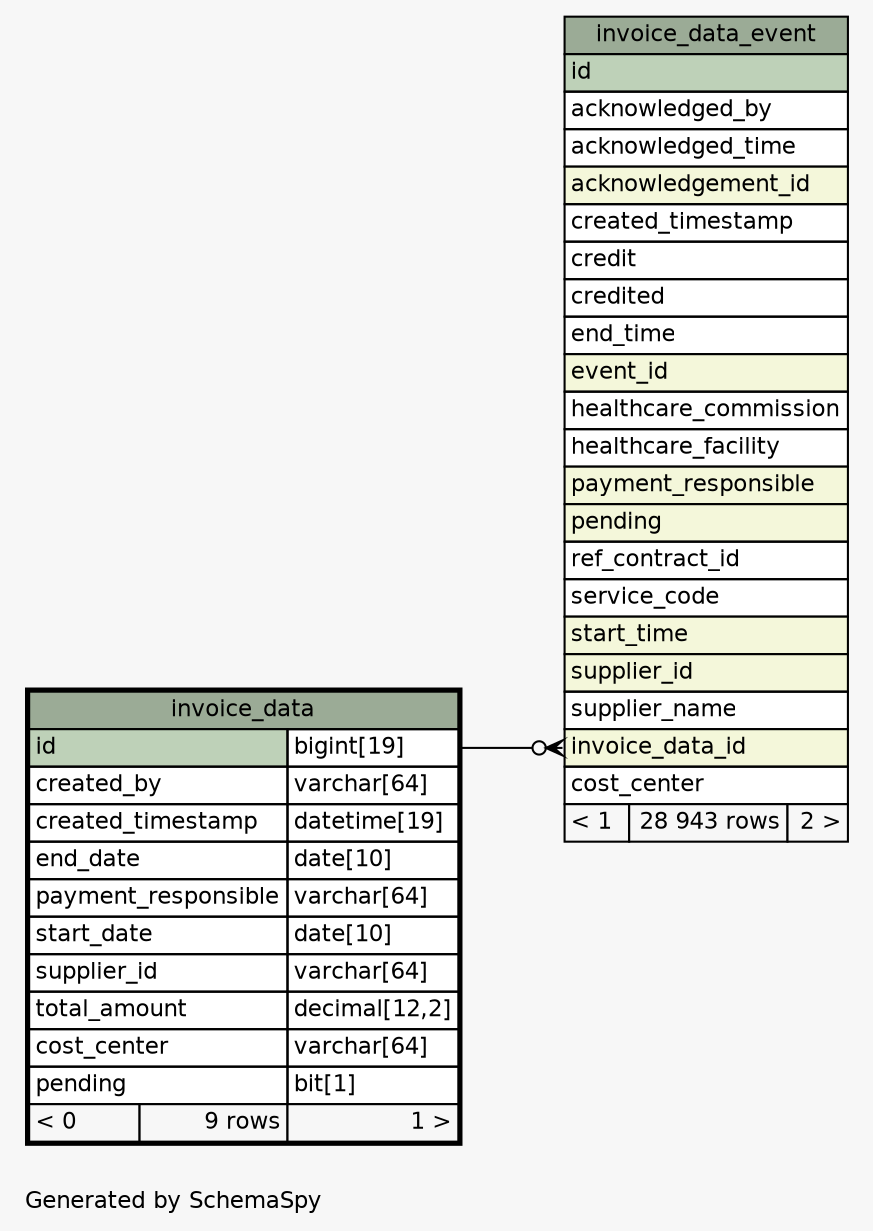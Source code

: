 // dot 2.38.0 on Windows 8.1 6.3
// SchemaSpy rev 590
digraph "oneDegreeRelationshipsDiagram" {
  graph [
    rankdir="RL"
    bgcolor="#f7f7f7"
    label="\nGenerated by SchemaSpy"
    labeljust="l"
    nodesep="0.18"
    ranksep="0.46"
    fontname="Helvetica"
    fontsize="11"
  ];
  node [
    fontname="Helvetica"
    fontsize="11"
    shape="plaintext"
  ];
  edge [
    arrowsize="0.8"
  ];
  "invoice_data_event":"invoice_data_id":w -> "invoice_data":"id.type":e [arrowhead=none dir=back arrowtail=crowodot];
  "invoice_data" [
    label=<
    <TABLE BORDER="2" CELLBORDER="1" CELLSPACING="0" BGCOLOR="#ffffff">
      <TR><TD COLSPAN="3" BGCOLOR="#9bab96" ALIGN="CENTER">invoice_data</TD></TR>
      <TR><TD PORT="id" COLSPAN="2" BGCOLOR="#bed1b8" ALIGN="LEFT">id</TD><TD PORT="id.type" ALIGN="LEFT">bigint[19]</TD></TR>
      <TR><TD PORT="created_by" COLSPAN="2" ALIGN="LEFT">created_by</TD><TD PORT="created_by.type" ALIGN="LEFT">varchar[64]</TD></TR>
      <TR><TD PORT="created_timestamp" COLSPAN="2" ALIGN="LEFT">created_timestamp</TD><TD PORT="created_timestamp.type" ALIGN="LEFT">datetime[19]</TD></TR>
      <TR><TD PORT="end_date" COLSPAN="2" ALIGN="LEFT">end_date</TD><TD PORT="end_date.type" ALIGN="LEFT">date[10]</TD></TR>
      <TR><TD PORT="payment_responsible" COLSPAN="2" ALIGN="LEFT">payment_responsible</TD><TD PORT="payment_responsible.type" ALIGN="LEFT">varchar[64]</TD></TR>
      <TR><TD PORT="start_date" COLSPAN="2" ALIGN="LEFT">start_date</TD><TD PORT="start_date.type" ALIGN="LEFT">date[10]</TD></TR>
      <TR><TD PORT="supplier_id" COLSPAN="2" ALIGN="LEFT">supplier_id</TD><TD PORT="supplier_id.type" ALIGN="LEFT">varchar[64]</TD></TR>
      <TR><TD PORT="total_amount" COLSPAN="2" ALIGN="LEFT">total_amount</TD><TD PORT="total_amount.type" ALIGN="LEFT">decimal[12,2]</TD></TR>
      <TR><TD PORT="cost_center" COLSPAN="2" ALIGN="LEFT">cost_center</TD><TD PORT="cost_center.type" ALIGN="LEFT">varchar[64]</TD></TR>
      <TR><TD PORT="pending" COLSPAN="2" ALIGN="LEFT">pending</TD><TD PORT="pending.type" ALIGN="LEFT">bit[1]</TD></TR>
      <TR><TD ALIGN="LEFT" BGCOLOR="#f7f7f7">&lt; 0</TD><TD ALIGN="RIGHT" BGCOLOR="#f7f7f7">9 rows</TD><TD ALIGN="RIGHT" BGCOLOR="#f7f7f7">1 &gt;</TD></TR>
    </TABLE>>
    URL="invoice_data.html"
    tooltip="invoice_data"
  ];
  "invoice_data_event" [
    label=<
    <TABLE BORDER="0" CELLBORDER="1" CELLSPACING="0" BGCOLOR="#ffffff">
      <TR><TD COLSPAN="3" BGCOLOR="#9bab96" ALIGN="CENTER">invoice_data_event</TD></TR>
      <TR><TD PORT="id" COLSPAN="3" BGCOLOR="#bed1b8" ALIGN="LEFT">id</TD></TR>
      <TR><TD PORT="acknowledged_by" COLSPAN="3" ALIGN="LEFT">acknowledged_by</TD></TR>
      <TR><TD PORT="acknowledged_time" COLSPAN="3" ALIGN="LEFT">acknowledged_time</TD></TR>
      <TR><TD PORT="acknowledgement_id" COLSPAN="3" BGCOLOR="#f4f7da" ALIGN="LEFT">acknowledgement_id</TD></TR>
      <TR><TD PORT="created_timestamp" COLSPAN="3" ALIGN="LEFT">created_timestamp</TD></TR>
      <TR><TD PORT="credit" COLSPAN="3" ALIGN="LEFT">credit</TD></TR>
      <TR><TD PORT="credited" COLSPAN="3" ALIGN="LEFT">credited</TD></TR>
      <TR><TD PORT="end_time" COLSPAN="3" ALIGN="LEFT">end_time</TD></TR>
      <TR><TD PORT="event_id" COLSPAN="3" BGCOLOR="#f4f7da" ALIGN="LEFT">event_id</TD></TR>
      <TR><TD PORT="healthcare_commission" COLSPAN="3" ALIGN="LEFT">healthcare_commission</TD></TR>
      <TR><TD PORT="healthcare_facility" COLSPAN="3" ALIGN="LEFT">healthcare_facility</TD></TR>
      <TR><TD PORT="payment_responsible" COLSPAN="3" BGCOLOR="#f4f7da" ALIGN="LEFT">payment_responsible</TD></TR>
      <TR><TD PORT="pending" COLSPAN="3" BGCOLOR="#f4f7da" ALIGN="LEFT">pending</TD></TR>
      <TR><TD PORT="ref_contract_id" COLSPAN="3" ALIGN="LEFT">ref_contract_id</TD></TR>
      <TR><TD PORT="service_code" COLSPAN="3" ALIGN="LEFT">service_code</TD></TR>
      <TR><TD PORT="start_time" COLSPAN="3" BGCOLOR="#f4f7da" ALIGN="LEFT">start_time</TD></TR>
      <TR><TD PORT="supplier_id" COLSPAN="3" BGCOLOR="#f4f7da" ALIGN="LEFT">supplier_id</TD></TR>
      <TR><TD PORT="supplier_name" COLSPAN="3" ALIGN="LEFT">supplier_name</TD></TR>
      <TR><TD PORT="invoice_data_id" COLSPAN="3" BGCOLOR="#f4f7da" ALIGN="LEFT">invoice_data_id</TD></TR>
      <TR><TD PORT="cost_center" COLSPAN="3" ALIGN="LEFT">cost_center</TD></TR>
      <TR><TD ALIGN="LEFT" BGCOLOR="#f7f7f7">&lt; 1</TD><TD ALIGN="RIGHT" BGCOLOR="#f7f7f7">28 943 rows</TD><TD ALIGN="RIGHT" BGCOLOR="#f7f7f7">2 &gt;</TD></TR>
    </TABLE>>
    URL="invoice_data_event.html"
    tooltip="invoice_data_event"
  ];
}
